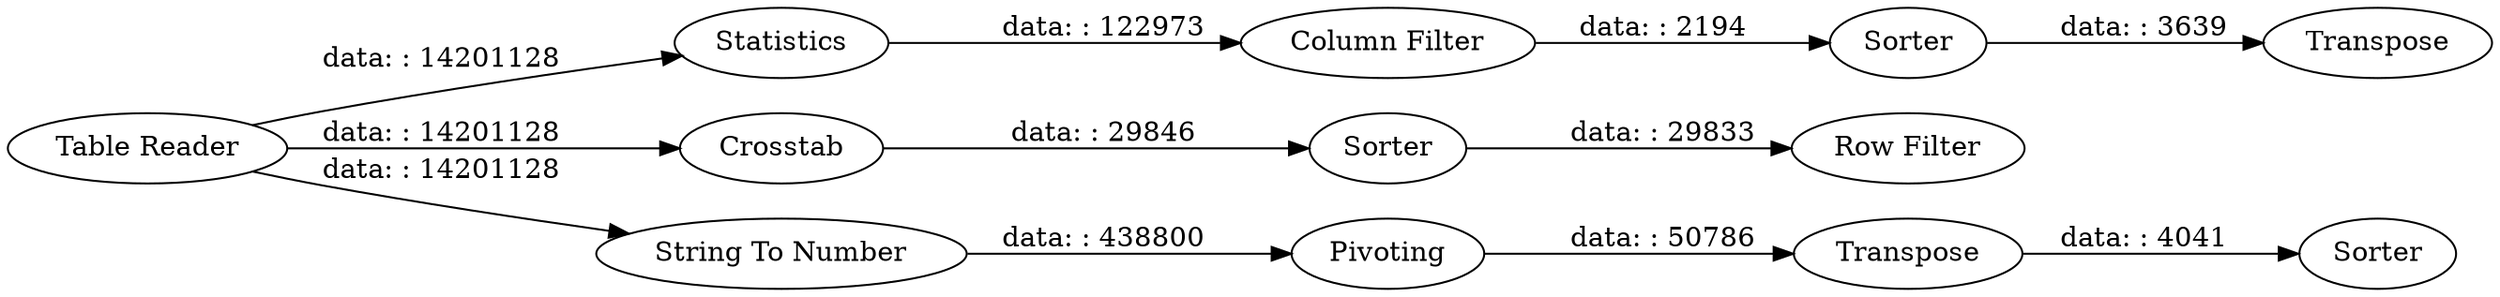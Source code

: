 digraph {
	"-494281014182932786_3" [label=Transpose]
	"-494281014182932786_8" [label=Sorter]
	"-494281014182932786_11" [label=Sorter]
	"-494281014182932786_6" [label=Transpose]
	"-494281014182932786_17" [label=Statistics]
	"-494281014182932786_18" [label="Row Filter"]
	"-494281014182932786_7" [label="Column Filter"]
	"-494281014182932786_5" [label=Crosstab]
	"-494281014182932786_9" [label="Table Reader"]
	"-494281014182932786_2" [label=Pivoting]
	"-494281014182932786_12" [label="String To Number"]
	"-494281014182932786_15" [label=Sorter]
	"-494281014182932786_2" -> "-494281014182932786_3" [label="data: : 50786"]
	"-494281014182932786_9" -> "-494281014182932786_17" [label="data: : 14201128"]
	"-494281014182932786_3" -> "-494281014182932786_15" [label="data: : 4041"]
	"-494281014182932786_17" -> "-494281014182932786_7" [label="data: : 122973"]
	"-494281014182932786_7" -> "-494281014182932786_8" [label="data: : 2194"]
	"-494281014182932786_8" -> "-494281014182932786_6" [label="data: : 3639"]
	"-494281014182932786_9" -> "-494281014182932786_12" [label="data: : 14201128"]
	"-494281014182932786_11" -> "-494281014182932786_18" [label="data: : 29833"]
	"-494281014182932786_5" -> "-494281014182932786_11" [label="data: : 29846"]
	"-494281014182932786_9" -> "-494281014182932786_5" [label="data: : 14201128"]
	"-494281014182932786_12" -> "-494281014182932786_2" [label="data: : 438800"]
	rankdir=LR
}
